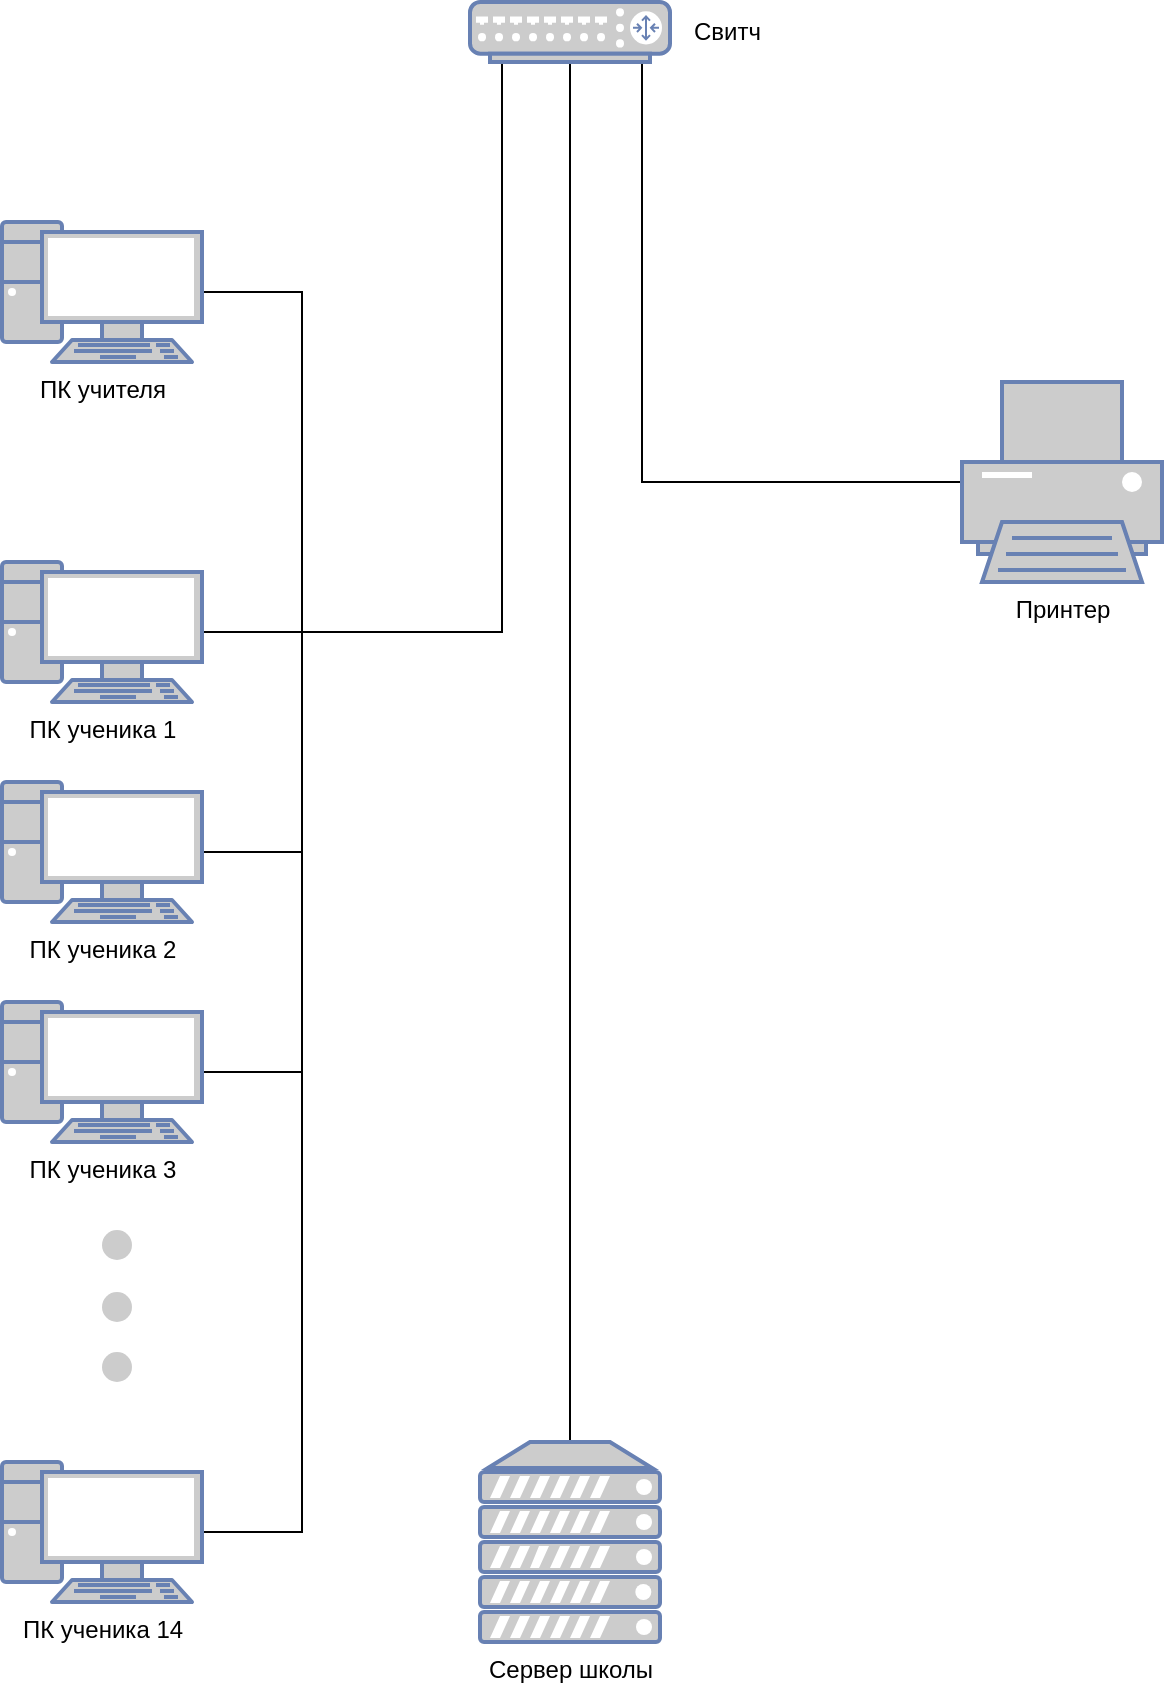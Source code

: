 <mxfile version="13.9.9" type="device"><diagram id="rG10f8R_wtDPBaVoBUHY" name="Страница 1"><mxGraphModel dx="1278" dy="949" grid="1" gridSize="10" guides="1" tooltips="1" connect="1" arrows="1" fold="1" page="1" pageScale="1" pageWidth="827" pageHeight="1169" math="0" shadow="0"><root><mxCell id="0"/><mxCell id="1" parent="0"/><mxCell id="pks3V4Ej9_mXsf84CMdu-23" style="edgeStyle=orthogonalEdgeStyle;rounded=0;orthogonalLoop=1;jettySize=auto;html=1;endArrow=none;endFill=0;strokeColor=#000000;" edge="1" parent="1" source="pks3V4Ej9_mXsf84CMdu-1" target="pks3V4Ej9_mXsf84CMdu-4"><mxGeometry relative="1" as="geometry"><Array as="points"><mxPoint x="380" y="365"/></Array></mxGeometry></mxCell><mxCell id="pks3V4Ej9_mXsf84CMdu-1" value="ПК ученика 1" style="verticalAlign=top;verticalLabelPosition=bottom;labelPosition=center;align=center;html=1;outlineConnect=0;fillColor=#CCCCCC;strokeColor=#6881B3;gradientColor=none;gradientDirection=north;strokeWidth=2;shape=mxgraph.networks.pc;" vertex="1" parent="1"><mxGeometry x="130" y="330" width="100" height="70" as="geometry"/></mxCell><mxCell id="pks3V4Ej9_mXsf84CMdu-22" style="edgeStyle=orthogonalEdgeStyle;rounded=0;orthogonalLoop=1;jettySize=auto;html=1;endArrow=none;endFill=0;strokeColor=#000000;" edge="1" parent="1" source="pks3V4Ej9_mXsf84CMdu-2" target="pks3V4Ej9_mXsf84CMdu-4"><mxGeometry relative="1" as="geometry"><Array as="points"><mxPoint x="450" y="290"/></Array></mxGeometry></mxCell><mxCell id="pks3V4Ej9_mXsf84CMdu-2" value="Принтер" style="verticalAlign=top;verticalLabelPosition=bottom;labelPosition=center;align=center;html=1;outlineConnect=0;fillColor=#CCCCCC;strokeColor=#6881B3;gradientColor=none;gradientDirection=north;strokeWidth=2;shape=mxgraph.networks.printer;" vertex="1" parent="1"><mxGeometry x="610" y="240" width="100" height="100" as="geometry"/></mxCell><mxCell id="pks3V4Ej9_mXsf84CMdu-24" style="edgeStyle=orthogonalEdgeStyle;rounded=0;orthogonalLoop=1;jettySize=auto;html=1;endArrow=none;endFill=0;strokeColor=#000000;" edge="1" parent="1" source="pks3V4Ej9_mXsf84CMdu-3" target="pks3V4Ej9_mXsf84CMdu-4"><mxGeometry relative="1" as="geometry"/></mxCell><mxCell id="pks3V4Ej9_mXsf84CMdu-3" value="Сервер школы" style="verticalAlign=top;verticalLabelPosition=bottom;labelPosition=center;align=center;html=1;outlineConnect=0;fillColor=#CCCCCC;strokeColor=#6881B3;gradientColor=none;gradientDirection=north;strokeWidth=2;shape=mxgraph.networks.server;" vertex="1" parent="1"><mxGeometry x="369" y="770" width="90" height="100" as="geometry"/></mxCell><mxCell id="pks3V4Ej9_mXsf84CMdu-4" value="Свитч" style="verticalAlign=middle;verticalLabelPosition=middle;labelPosition=right;align=left;html=1;outlineConnect=0;fillColor=#CCCCCC;strokeColor=#6881B3;gradientColor=none;gradientDirection=north;strokeWidth=2;shape=mxgraph.networks.router;spacingLeft=10;" vertex="1" parent="1"><mxGeometry x="364" y="50" width="100" height="30" as="geometry"/></mxCell><mxCell id="pks3V4Ej9_mXsf84CMdu-19" style="edgeStyle=orthogonalEdgeStyle;rounded=0;orthogonalLoop=1;jettySize=auto;html=1;endArrow=none;endFill=0;strokeColor=#000000;" edge="1" parent="1" source="pks3V4Ej9_mXsf84CMdu-5"><mxGeometry relative="1" as="geometry"><mxPoint x="280" y="475" as="targetPoint"/></mxGeometry></mxCell><mxCell id="pks3V4Ej9_mXsf84CMdu-5" value="ПК ученика 2" style="verticalAlign=top;verticalLabelPosition=bottom;labelPosition=center;align=center;html=1;outlineConnect=0;fillColor=#CCCCCC;strokeColor=#6881B3;gradientColor=none;gradientDirection=north;strokeWidth=2;shape=mxgraph.networks.pc;" vertex="1" parent="1"><mxGeometry x="130" y="440" width="100" height="70" as="geometry"/></mxCell><mxCell id="pks3V4Ej9_mXsf84CMdu-20" style="edgeStyle=orthogonalEdgeStyle;rounded=0;orthogonalLoop=1;jettySize=auto;html=1;endArrow=none;endFill=0;strokeColor=#000000;" edge="1" parent="1" source="pks3V4Ej9_mXsf84CMdu-6"><mxGeometry relative="1" as="geometry"><mxPoint x="280" y="585" as="targetPoint"/></mxGeometry></mxCell><mxCell id="pks3V4Ej9_mXsf84CMdu-6" value="ПК ученика 3" style="verticalAlign=top;verticalLabelPosition=bottom;labelPosition=center;align=center;html=1;outlineConnect=0;fillColor=#CCCCCC;strokeColor=#6881B3;gradientColor=none;gradientDirection=north;strokeWidth=2;shape=mxgraph.networks.pc;" vertex="1" parent="1"><mxGeometry x="130" y="550" width="100" height="70" as="geometry"/></mxCell><mxCell id="pks3V4Ej9_mXsf84CMdu-17" style="edgeStyle=orthogonalEdgeStyle;rounded=0;orthogonalLoop=1;jettySize=auto;html=1;endArrow=none;endFill=0;entryX=1;entryY=0.5;entryDx=0;entryDy=0;entryPerimeter=0;" edge="1" parent="1" source="pks3V4Ej9_mXsf84CMdu-7" target="pks3V4Ej9_mXsf84CMdu-8"><mxGeometry relative="1" as="geometry"><mxPoint x="280" y="400" as="targetPoint"/><Array as="points"><mxPoint x="280" y="195"/><mxPoint x="280" y="815"/></Array></mxGeometry></mxCell><mxCell id="pks3V4Ej9_mXsf84CMdu-7" value="ПК учителя" style="verticalAlign=top;verticalLabelPosition=bottom;labelPosition=center;align=center;html=1;outlineConnect=0;fillColor=#CCCCCC;strokeColor=#6881B3;gradientColor=none;gradientDirection=north;strokeWidth=2;shape=mxgraph.networks.pc;" vertex="1" parent="1"><mxGeometry x="130" y="160" width="100" height="70" as="geometry"/></mxCell><mxCell id="pks3V4Ej9_mXsf84CMdu-8" value="ПК ученика 14" style="verticalAlign=top;verticalLabelPosition=bottom;labelPosition=center;align=center;html=1;outlineConnect=0;fillColor=#CCCCCC;strokeColor=#6881B3;gradientColor=none;gradientDirection=north;strokeWidth=2;shape=mxgraph.networks.pc;" vertex="1" parent="1"><mxGeometry x="130" y="780" width="100" height="70" as="geometry"/></mxCell><mxCell id="pks3V4Ej9_mXsf84CMdu-9" value="" style="verticalLabelPosition=bottom;verticalAlign=top;html=1;shape=mxgraph.flowchart.on-page_reference;fillColor=#CCCCCC;strokeColor=none;" vertex="1" parent="1"><mxGeometry x="180" y="664" width="15" height="15" as="geometry"/></mxCell><mxCell id="pks3V4Ej9_mXsf84CMdu-14" value="" style="verticalLabelPosition=bottom;verticalAlign=top;html=1;shape=mxgraph.flowchart.on-page_reference;fillColor=#CCCCCC;strokeColor=none;" vertex="1" parent="1"><mxGeometry x="180" y="695" width="15" height="15" as="geometry"/></mxCell><mxCell id="pks3V4Ej9_mXsf84CMdu-15" value="" style="verticalLabelPosition=bottom;verticalAlign=top;html=1;shape=mxgraph.flowchart.on-page_reference;fillColor=#CCCCCC;strokeColor=none;" vertex="1" parent="1"><mxGeometry x="180" y="725" width="15" height="15" as="geometry"/></mxCell></root></mxGraphModel></diagram></mxfile>
